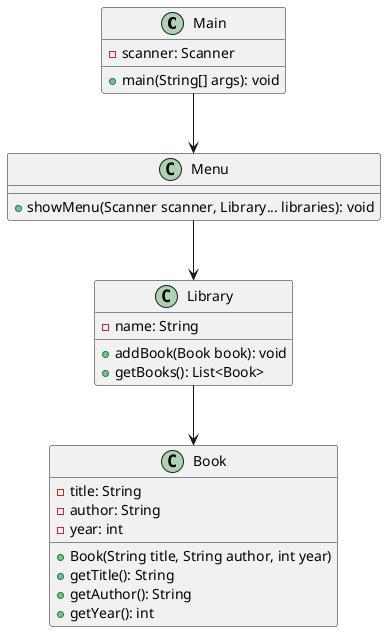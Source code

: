 @startuml diagram
class Main {
    - scanner: Scanner
    + main(String[] args): void
}

class Menu {
    + showMenu(Scanner scanner, Library... libraries): void
}

class Library {
    - name: String
    + addBook(Book book): void
    + getBooks(): List<Book>
}

class Book {
    - title: String
    - author: String
    - year: int
    + Book(String title, String author, int year)
    + getTitle(): String
    + getAuthor(): String
    + getYear(): int
}

Main --> Menu
Menu --> Library
Library --> Book
@enduml